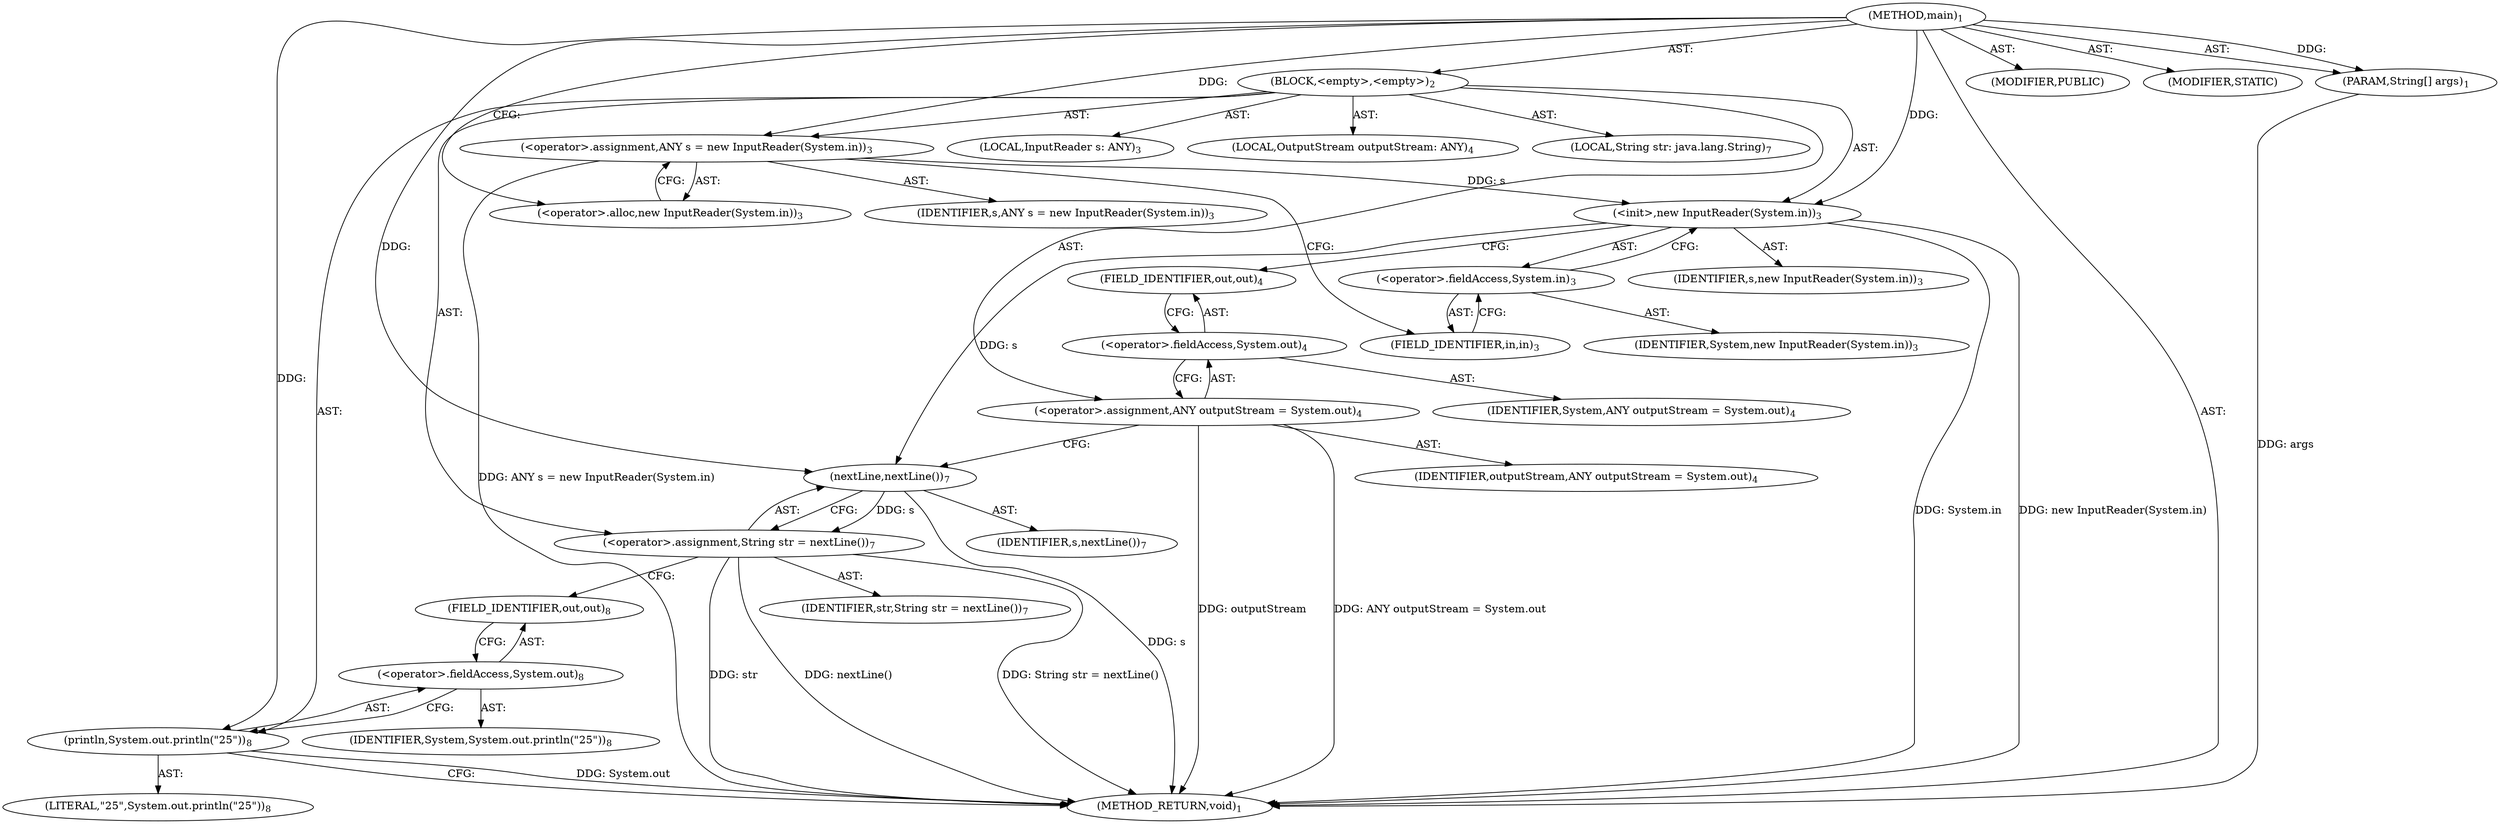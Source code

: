 digraph "main" {  
"19" [label = <(METHOD,main)<SUB>1</SUB>> ]
"20" [label = <(PARAM,String[] args)<SUB>1</SUB>> ]
"21" [label = <(BLOCK,&lt;empty&gt;,&lt;empty&gt;)<SUB>2</SUB>> ]
"4" [label = <(LOCAL,InputReader s: ANY)<SUB>3</SUB>> ]
"22" [label = <(&lt;operator&gt;.assignment,ANY s = new InputReader(System.in))<SUB>3</SUB>> ]
"23" [label = <(IDENTIFIER,s,ANY s = new InputReader(System.in))<SUB>3</SUB>> ]
"24" [label = <(&lt;operator&gt;.alloc,new InputReader(System.in))<SUB>3</SUB>> ]
"25" [label = <(&lt;init&gt;,new InputReader(System.in))<SUB>3</SUB>> ]
"3" [label = <(IDENTIFIER,s,new InputReader(System.in))<SUB>3</SUB>> ]
"26" [label = <(&lt;operator&gt;.fieldAccess,System.in)<SUB>3</SUB>> ]
"27" [label = <(IDENTIFIER,System,new InputReader(System.in))<SUB>3</SUB>> ]
"28" [label = <(FIELD_IDENTIFIER,in,in)<SUB>3</SUB>> ]
"29" [label = <(LOCAL,OutputStream outputStream: ANY)<SUB>4</SUB>> ]
"30" [label = <(&lt;operator&gt;.assignment,ANY outputStream = System.out)<SUB>4</SUB>> ]
"31" [label = <(IDENTIFIER,outputStream,ANY outputStream = System.out)<SUB>4</SUB>> ]
"32" [label = <(&lt;operator&gt;.fieldAccess,System.out)<SUB>4</SUB>> ]
"33" [label = <(IDENTIFIER,System,ANY outputStream = System.out)<SUB>4</SUB>> ]
"34" [label = <(FIELD_IDENTIFIER,out,out)<SUB>4</SUB>> ]
"35" [label = <(LOCAL,String str: java.lang.String)<SUB>7</SUB>> ]
"36" [label = <(&lt;operator&gt;.assignment,String str = nextLine())<SUB>7</SUB>> ]
"37" [label = <(IDENTIFIER,str,String str = nextLine())<SUB>7</SUB>> ]
"38" [label = <(nextLine,nextLine())<SUB>7</SUB>> ]
"39" [label = <(IDENTIFIER,s,nextLine())<SUB>7</SUB>> ]
"40" [label = <(println,System.out.println(&quot;25&quot;))<SUB>8</SUB>> ]
"41" [label = <(&lt;operator&gt;.fieldAccess,System.out)<SUB>8</SUB>> ]
"42" [label = <(IDENTIFIER,System,System.out.println(&quot;25&quot;))<SUB>8</SUB>> ]
"43" [label = <(FIELD_IDENTIFIER,out,out)<SUB>8</SUB>> ]
"44" [label = <(LITERAL,&quot;25&quot;,System.out.println(&quot;25&quot;))<SUB>8</SUB>> ]
"45" [label = <(MODIFIER,PUBLIC)> ]
"46" [label = <(MODIFIER,STATIC)> ]
"47" [label = <(METHOD_RETURN,void)<SUB>1</SUB>> ]
  "19" -> "20"  [ label = "AST: "] 
  "19" -> "21"  [ label = "AST: "] 
  "19" -> "45"  [ label = "AST: "] 
  "19" -> "46"  [ label = "AST: "] 
  "19" -> "47"  [ label = "AST: "] 
  "21" -> "4"  [ label = "AST: "] 
  "21" -> "22"  [ label = "AST: "] 
  "21" -> "25"  [ label = "AST: "] 
  "21" -> "29"  [ label = "AST: "] 
  "21" -> "30"  [ label = "AST: "] 
  "21" -> "35"  [ label = "AST: "] 
  "21" -> "36"  [ label = "AST: "] 
  "21" -> "40"  [ label = "AST: "] 
  "22" -> "23"  [ label = "AST: "] 
  "22" -> "24"  [ label = "AST: "] 
  "25" -> "3"  [ label = "AST: "] 
  "25" -> "26"  [ label = "AST: "] 
  "26" -> "27"  [ label = "AST: "] 
  "26" -> "28"  [ label = "AST: "] 
  "30" -> "31"  [ label = "AST: "] 
  "30" -> "32"  [ label = "AST: "] 
  "32" -> "33"  [ label = "AST: "] 
  "32" -> "34"  [ label = "AST: "] 
  "36" -> "37"  [ label = "AST: "] 
  "36" -> "38"  [ label = "AST: "] 
  "38" -> "39"  [ label = "AST: "] 
  "40" -> "41"  [ label = "AST: "] 
  "40" -> "44"  [ label = "AST: "] 
  "41" -> "42"  [ label = "AST: "] 
  "41" -> "43"  [ label = "AST: "] 
  "22" -> "28"  [ label = "CFG: "] 
  "25" -> "34"  [ label = "CFG: "] 
  "30" -> "38"  [ label = "CFG: "] 
  "36" -> "43"  [ label = "CFG: "] 
  "40" -> "47"  [ label = "CFG: "] 
  "24" -> "22"  [ label = "CFG: "] 
  "26" -> "25"  [ label = "CFG: "] 
  "32" -> "30"  [ label = "CFG: "] 
  "38" -> "36"  [ label = "CFG: "] 
  "41" -> "40"  [ label = "CFG: "] 
  "28" -> "26"  [ label = "CFG: "] 
  "34" -> "32"  [ label = "CFG: "] 
  "43" -> "41"  [ label = "CFG: "] 
  "19" -> "24"  [ label = "CFG: "] 
  "20" -> "47"  [ label = "DDG: args"] 
  "22" -> "47"  [ label = "DDG: ANY s = new InputReader(System.in)"] 
  "25" -> "47"  [ label = "DDG: System.in"] 
  "25" -> "47"  [ label = "DDG: new InputReader(System.in)"] 
  "30" -> "47"  [ label = "DDG: outputStream"] 
  "30" -> "47"  [ label = "DDG: ANY outputStream = System.out"] 
  "36" -> "47"  [ label = "DDG: str"] 
  "38" -> "47"  [ label = "DDG: s"] 
  "36" -> "47"  [ label = "DDG: nextLine()"] 
  "36" -> "47"  [ label = "DDG: String str = nextLine()"] 
  "40" -> "47"  [ label = "DDG: System.out"] 
  "19" -> "20"  [ label = "DDG: "] 
  "19" -> "22"  [ label = "DDG: "] 
  "38" -> "36"  [ label = "DDG: s"] 
  "22" -> "25"  [ label = "DDG: s"] 
  "19" -> "25"  [ label = "DDG: "] 
  "19" -> "40"  [ label = "DDG: "] 
  "25" -> "38"  [ label = "DDG: s"] 
  "19" -> "38"  [ label = "DDG: "] 
}
